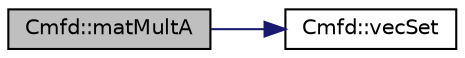 digraph "Cmfd::matMultA"
{
  edge [fontname="Helvetica",fontsize="10",labelfontname="Helvetica",labelfontsize="10"];
  node [fontname="Helvetica",fontsize="10",shape=record];
  rankdir="LR";
  Node1 [label="Cmfd::matMultA",height=0.2,width=0.4,color="black", fillcolor="grey75", style="filled" fontcolor="black"];
  Node1 -> Node2 [color="midnightblue",fontsize="10",style="solid",fontname="Helvetica"];
  Node2 [label="Cmfd::vecSet",height=0.2,width=0.4,color="black", fillcolor="white", style="filled",URL="$classCmfd.html#ab526b23a3a34ed34258f0603430f59d7",tooltip="Set every element in vector to some value."];
}
